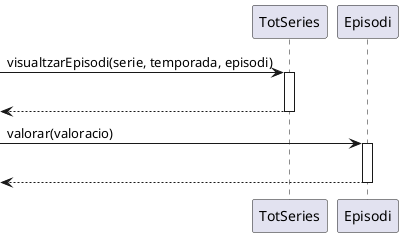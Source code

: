 @startuml

participant TotSeries
participant Episodi

-> TotSeries : visualtzarEpisodi(serie, temporada, episodi)
activate TotSeries

|||



<-- TotSeries
deactivate TotSeries

-> Episodi : valorar(valoracio)
activate Episodi

|||

<-- Episodi
deactivate Episodi

@enduml

